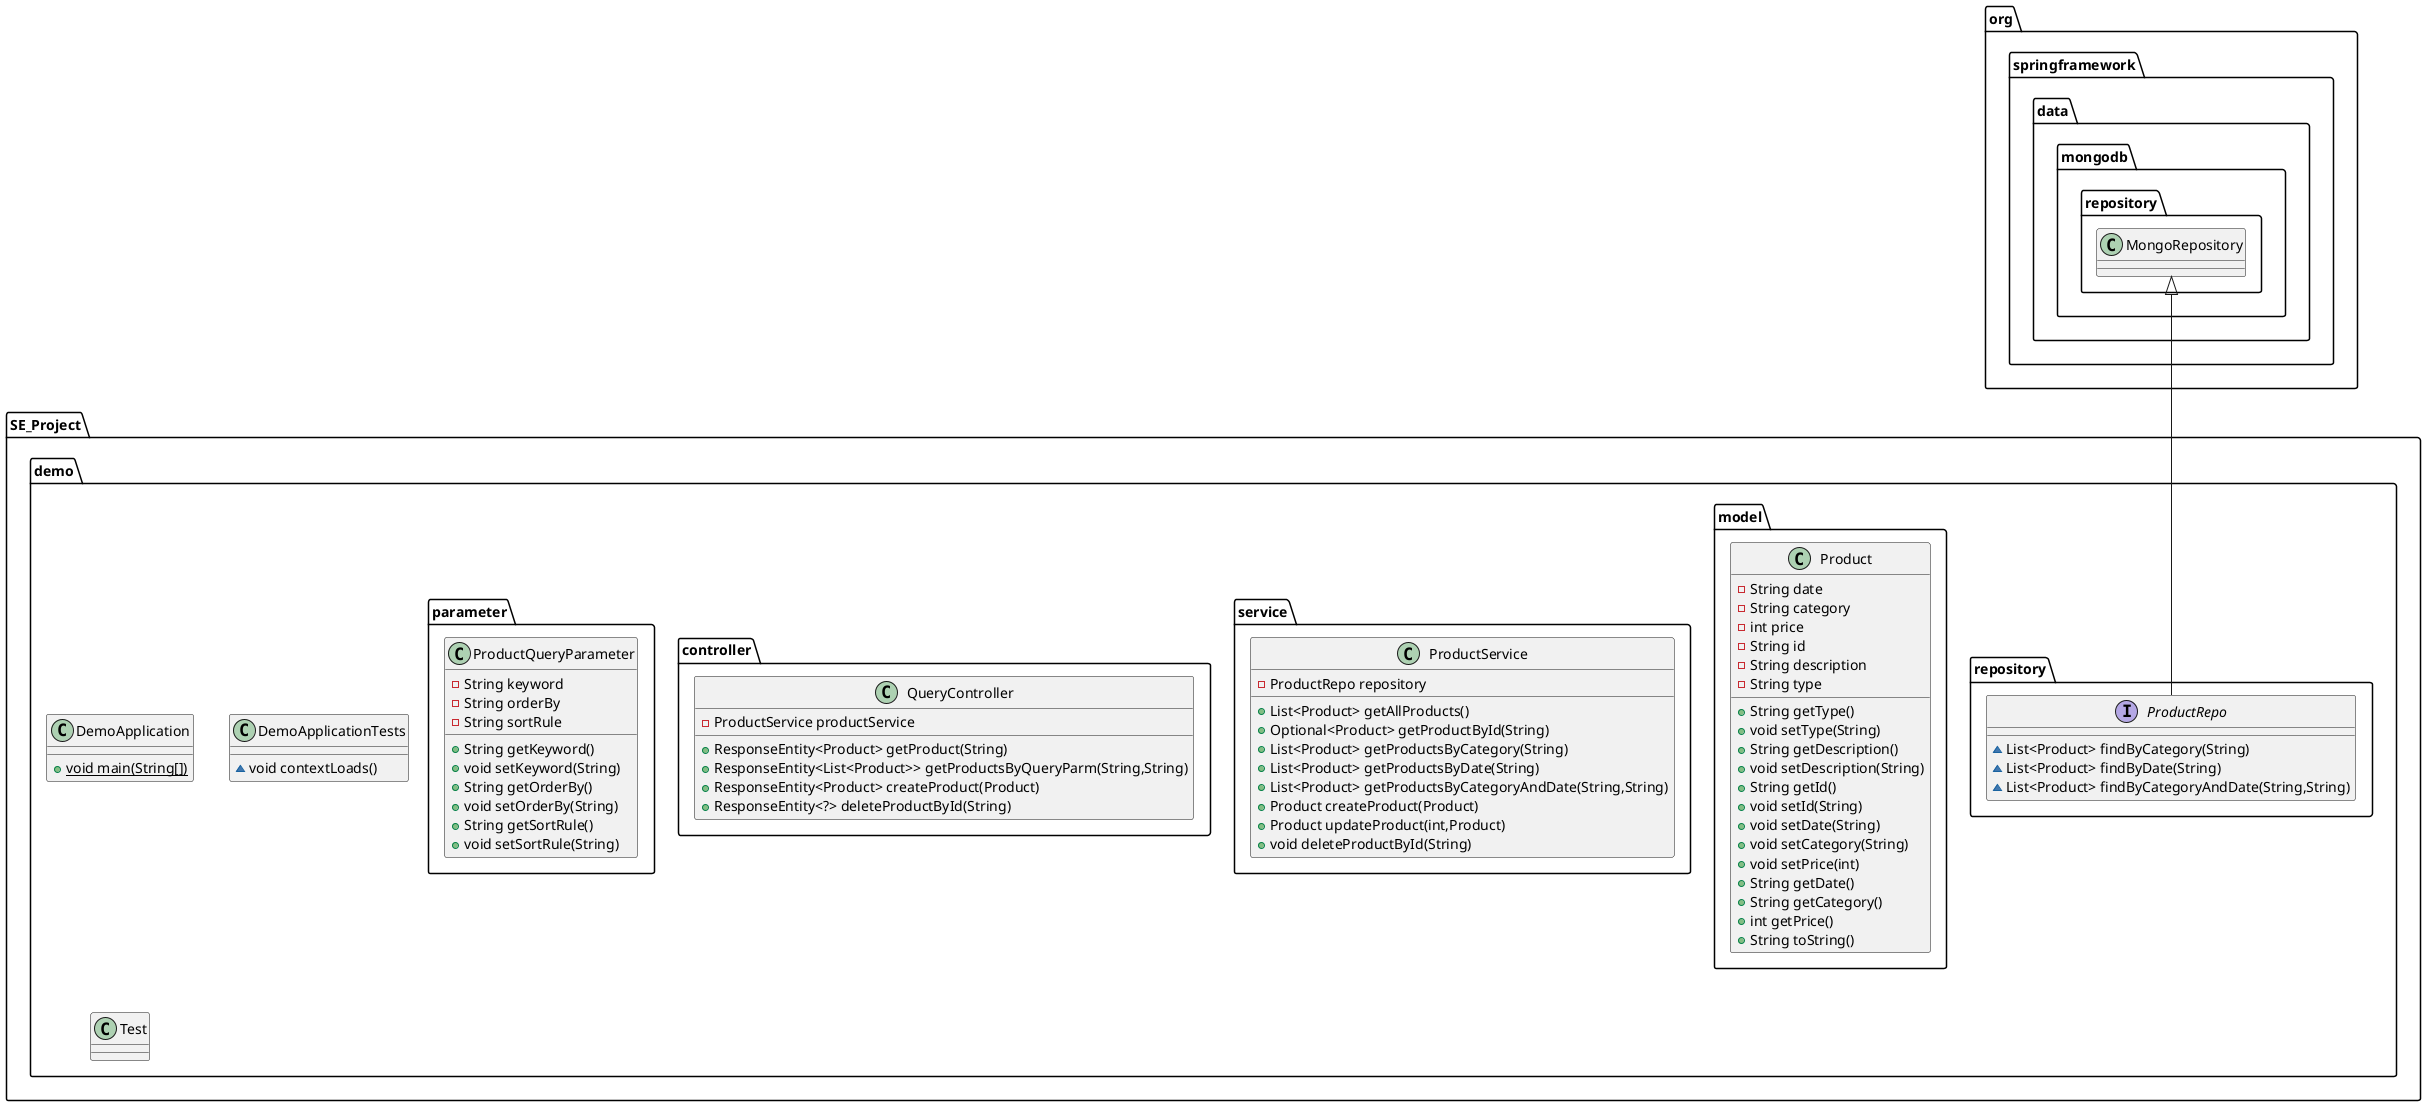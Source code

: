 @startuml
interface SE_Project.demo.repository.ProductRepo {
~ List<Product> findByCategory(String)
~ List<Product> findByDate(String)
~ List<Product> findByCategoryAndDate(String,String)
}
class SE_Project.demo.model.Product {
- String date
- String category
- int price
- String id
- String description
- String type
+ String getType()
+ void setType(String)
+ String getDescription()
+ void setDescription(String)
+ String getId()
+ void setId(String)
+ void setDate(String)
+ void setCategory(String)
+ void setPrice(int)
+ String getDate()
+ String getCategory()
+ int getPrice()
+ String toString()
}
class SE_Project.demo.DemoApplication {
+ {static} void main(String[])
}
class SE_Project.demo.DemoApplicationTests {
~ void contextLoads()
}
class SE_Project.demo.service.ProductService {
- ProductRepo repository
+ List<Product> getAllProducts()
+ Optional<Product> getProductById(String)
+ List<Product> getProductsByCategory(String)
+ List<Product> getProductsByDate(String)
+ List<Product> getProductsByCategoryAndDate(String,String)
+ Product createProduct(Product)
+ Product updateProduct(int,Product)
+ void deleteProductById(String)
}
class SE_Project.demo.controller.QueryController {
- ProductService productService
+ ResponseEntity<Product> getProduct(String)
+ ResponseEntity<List<Product>> getProductsByQueryParm(String,String)
+ ResponseEntity<Product> createProduct(Product)
+ ResponseEntity<?> deleteProductById(String)
}
class SE_Project.demo.Test {
}
class SE_Project.demo.parameter.ProductQueryParameter {
- String keyword
- String orderBy
- String sortRule
+ String getKeyword()
+ void setKeyword(String)
+ String getOrderBy()
+ void setOrderBy(String)
+ String getSortRule()
+ void setSortRule(String)
}


org.springframework.data.mongodb.repository.MongoRepository <|-- SE_Project.demo.repository.ProductRepo
@enduml